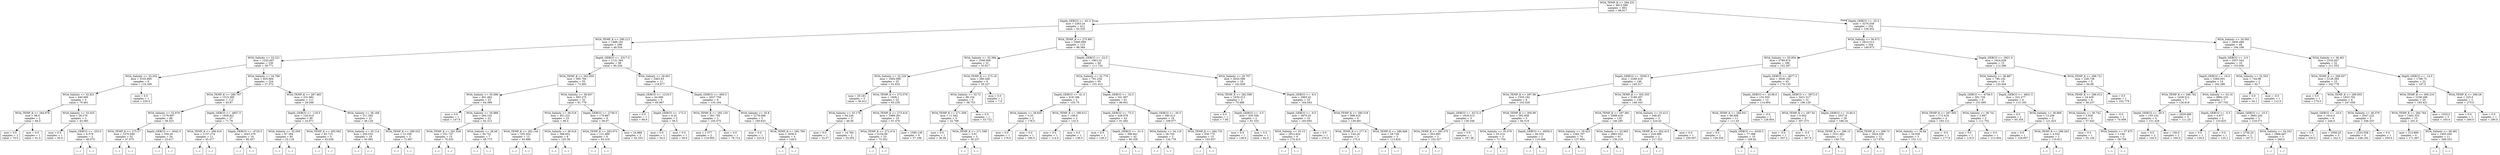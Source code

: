 digraph Tree {
node [shape=box] ;
0 [label="WOA_TEMP_K <= 294.231\nmse = 4813.596\nsamples = 663\nvalue = 98.917"] ;
1 [label="Depth_GEBCO <= -81.5\nmse = 2263.24\nsamples = 411\nvalue = 62.535"] ;
0 -> 1 [labeldistance=2.5, labelangle=45, headlabel="True"] ;
2 [label="WOA_TEMP_K <= 290.213\nmse = 1488.192\nsamples = 296\nvalue = 48.534"] ;
1 -> 2 ;
3 [label="WOA_Salinity <= 33.221\nmse = 1232.607\nsamples = 230\nvalue = 39.771"] ;
2 -> 3 ;
4 [label="WOA_Salinity <= 33.202\nmse = 5102.895\nsamples = 6\nvalue = 110.346"] ;
3 -> 4 ;
5 [label="WOA_Salinity <= 32.821\nmse = 440.695\nsamples = 5\nvalue = 70.461"] ;
4 -> 5 ;
6 [label="WOA_TEMP_K <= 284.876\nmse = 98.0\nsamples = 2\nvalue = 84.0"] ;
5 -> 6 ;
7 [label="mse = 0.0\nsamples = 1\nvalue = 70.0"] ;
6 -> 7 ;
8 [label="mse = 0.0\nsamples = 1\nvalue = 91.0"] ;
6 -> 8 ;
9 [label="WOA_Salinity <= 33.025\nmse = 26.276\nsamples = 3\nvalue = 43.383"] ;
5 -> 9 ;
10 [label="mse = 0.0\nsamples = 1\nvalue = 50.0"] ;
9 -> 10 ;
11 [label="Depth_GEBCO <= -353.0\nmse = 6.579\nsamples = 2\nvalue = 40.075"] ;
9 -> 11 ;
12 [label="(...)"] ;
11 -> 12 ;
13 [label="(...)"] ;
11 -> 13 ;
14 [label="mse = 0.0\nsamples = 1\nvalue = 230.0"] ;
4 -> 14 ;
15 [label="WOA_Salinity <= 34.768\nmse = 925.964\nsamples = 224\nvalue = 37.372"] ;
3 -> 15 ;
16 [label="WOA_TEMP_K <= 280.767\nmse = 1515.395\nsamples = 113\nvalue = 45.87"] ;
15 -> 16 ;
17 [label="WOA_Salinity <= 33.879\nmse = 1179.897\nsamples = 86\nvalue = 38.523"] ;
16 -> 17 ;
18 [label="WOA_TEMP_K <= 275.57\nmse = 1470.049\nsamples = 52\nvalue = 47.975"] ;
17 -> 18 ;
19 [label="(...)"] ;
18 -> 19 ;
84 [label="(...)"] ;
18 -> 84 ;
109 [label="Depth_GEBCO <= -3642.5\nmse = 359.28\nsamples = 34\nvalue = 23.617"] ;
17 -> 109 ;
110 [label="(...)"] ;
109 -> 110 ;
131 [label="(...)"] ;
109 -> 131 ;
172 [label="Depth_GEBCO <= -4857.5\nmse = 1836.821\nsamples = 27\nvalue = 71.78"] ;
16 -> 172 ;
173 [label="WOA_TEMP_K <= 286.616\nmse = 1157.274\nsamples = 11\nvalue = 45.477"] ;
172 -> 173 ;
174 [label="(...)"] ;
173 -> 174 ;
189 [label="(...)"] ;
173 -> 189 ;
192 [label="Depth_GEBCO <= -4720.5\nmse = 1643.376\nsamples = 16\nvalue = 85.457"] ;
172 -> 192 ;
193 [label="(...)"] ;
192 -> 193 ;
194 [label="(...)"] ;
192 -> 194 ;
219 [label="WOA_TEMP_K <= 287.483\nmse = 231.982\nsamples = 111\nvalue = 29.296"] ;
15 -> 219 ;
220 [label="Depth_GEBCO <= -118.5\nmse = 120.019\nsamples = 90\nvalue = 24.971"] ;
219 -> 220 ;
221 [label="WOA_Salinity <= 35.059\nmse = 87.394\nsamples = 85\nvalue = 23.118"] ;
220 -> 221 ;
222 [label="(...)"] ;
221 -> 222 ;
231 [label="(...)"] ;
221 -> 231 ;
306 [label="WOA_TEMP_K <= 283.062\nmse = 65.715\nsamples = 5\nvalue = 43.638"] ;
220 -> 306 ;
307 [label="(...)"] ;
306 -> 307 ;
314 [label="(...)"] ;
306 -> 314 ;
315 [label="WOA_Salinity <= 36.169\nmse = 311.592\nsamples = 21\nvalue = 46.128"] ;
219 -> 315 ;
316 [label="WOA_Salinity <= 35.114\nmse = 205.032\nsamples = 18\nvalue = 40.992"] ;
315 -> 316 ;
317 [label="(...)"] ;
316 -> 317 ;
318 [label="(...)"] ;
316 -> 318 ;
349 [label="WOA_TEMP_K <= 289.552\nmse = 21.556\nsamples = 3\nvalue = 72.667"] ;
315 -> 349 ;
350 [label="(...)"] ;
349 -> 350 ;
353 [label="(...)"] ;
349 -> 353 ;
354 [label="Depth_GEBCO <= -2317.0\nmse = 1131.364\nsamples = 66\nvalue = 80.204"] ;
2 -> 354 ;
355 [label="WOA_TEMP_K <= 292.005\nmse = 595.794\nsamples = 55\nvalue = 73.493"] ;
354 -> 355 ;
356 [label="WOA_Salinity <= 35.096\nmse = 451.482\nsamples = 23\nvalue = 64.399"] ;
355 -> 356 ;
357 [label="mse = 0.0\nsamples = 1\nvalue = 147.9"] ;
356 -> 357 ;
358 [label="WOA_Salinity <= 35.888\nmse = 284.102\nsamples = 22\nvalue = 62.312"] ;
356 -> 358 ;
359 [label="WOA_TEMP_K <= 291.928\nmse = 251.747\nsamples = 15\nvalue = 70.435"] ;
358 -> 359 ;
360 [label="(...)"] ;
359 -> 360 ;
383 [label="(...)"] ;
359 -> 383 ;
384 [label="WOA_Salinity <= 38.48\nmse = 44.752\nsamples = 7\nvalue = 48.773"] ;
358 -> 384 ;
385 [label="(...)"] ;
384 -> 385 ;
396 [label="(...)"] ;
384 -> 396 ;
397 [label="WOA_Salinity <= 36.647\nmse = 583.275\nsamples = 32\nvalue = 81.779"] ;
355 -> 397 ;
398 [label="WOA_Salinity <= 36.518\nmse = 451.231\nsamples = 23\nvalue = 90.4"] ;
397 -> 398 ;
399 [label="WOA_TEMP_K <= 292.144\nmse = 335.354\nsamples = 15\nvalue = 83.896"] ;
398 -> 399 ;
400 [label="(...)"] ;
399 -> 400 ;
405 [label="(...)"] ;
399 -> 405 ;
428 [label="WOA_Salinity <= 36.618\nmse = 396.652\nsamples = 8\nvalue = 105.36"] ;
398 -> 428 ;
429 [label="(...)"] ;
428 -> 429 ;
430 [label="(...)"] ;
428 -> 430 ;
439 [label="Depth_GEBCO <= -2736.5\nmse = 179.887\nsamples = 9\nvalue = 58.07"] ;
397 -> 439 ;
440 [label="WOA_TEMP_K <= 293.973\nmse = 121.488\nsamples = 6\nvalue = 63.316"] ;
439 -> 440 ;
441 [label="(...)"] ;
440 -> 441 ;
446 [label="(...)"] ;
440 -> 446 ;
447 [label="mse = 24.889\nsamples = 3\nvalue = 42.333"] ;
439 -> 447 ;
448 [label="WOA_Salinity <= 26.601\nmse = 2463.63\nsamples = 11\nvalue = 118.677"] ;
354 -> 448 ;
449 [label="Depth_GEBCO <= -1219.5\nmse = 44.069\nsamples = 3\nvalue = 60.967"] ;
448 -> 449 ;
450 [label="mse = 0.0\nsamples = 1\nvalue = 69.9"] ;
449 -> 450 ;
451 [label="Depth_GEBCO <= -172.5\nmse = 6.25\nsamples = 2\nvalue = 56.5"] ;
449 -> 451 ;
452 [label="mse = 0.0\nsamples = 1\nvalue = 54.0"] ;
451 -> 452 ;
453 [label="mse = 0.0\nsamples = 1\nvalue = 59.0"] ;
451 -> 453 ;
454 [label="Depth_GEBCO <= -600.5\nmse = 2027.759\nsamples = 8\nvalue = 133.104"] ;
448 -> 454 ;
455 [label="WOA_TEMP_K <= 292.135\nmse = 361.792\nsamples = 3\nvalue = 105.575"] ;
454 -> 455 ;
456 [label="mse = 1.577\nsamples = 2\nvalue = 119.005"] ;
455 -> 456 ;
457 [label="mse = 0.0\nsamples = 1\nvalue = 78.714"] ;
455 -> 457 ;
458 [label="WOA_Salinity <= 35.8\nmse = 2178.006\nsamples = 5\nvalue = 160.633"] ;
454 -> 458 ;
459 [label="mse = 0.0\nsamples = 1\nvalue = 223.8"] ;
458 -> 459 ;
460 [label="WOA_TEMP_K <= 292.769\nmse = 1656.0\nsamples = 4\nvalue = 148.0"] ;
458 -> 460 ;
461 [label="(...)"] ;
460 -> 461 ;
462 [label="(...)"] ;
460 -> 462 ;
465 [label="WOA_TEMP_K <= 275.891\nmse = 2460.668\nsamples = 115\nvalue = 98.384"] ;
1 -> 465 ;
466 [label="WOA_Salinity <= 33.366\nmse = 1548.008\nsamples = 31\nvalue = 53.917"] ;
465 -> 466 ;
467 [label="WOA_Salinity <= 32.229\nmse = 1694.099\nsamples = 25\nvalue = 61.632"] ;
466 -> 467 ;
468 [label="mse = 29.181\nsamples = 3\nvalue = 36.412"] ;
467 -> 468 ;
469 [label="WOA_TEMP_K <= 272.078\nmse = 1828.1\nsamples = 22\nvalue = 65.235"] ;
467 -> 469 ;
470 [label="WOA_Salinity <= 33.178\nmse = 94.226\nsamples = 3\nvalue = 46.56"] ;
469 -> 470 ;
471 [label="mse = 0.0\nsamples = 1\nvalue = 33.57"] ;
470 -> 471 ;
472 [label="mse = 14.784\nsamples = 2\nvalue = 53.055"] ;
470 -> 472 ;
473 [label="WOA_TEMP_K <= 273.418\nmse = 1989.291\nsamples = 19\nvalue = 67.476"] ;
469 -> 473 ;
474 [label="WOA_TEMP_K <= 272.474\nmse = 2154.69\nsamples = 10\nvalue = 75.552"] ;
473 -> 474 ;
475 [label="(...)"] ;
474 -> 475 ;
476 [label="(...)"] ;
474 -> 476 ;
479 [label="mse = 1590.139\nsamples = 9\nvalue = 57.198"] ;
473 -> 479 ;
480 [label="WOA_TEMP_K <= 273.18\nmse = 280.446\nsamples = 6\nvalue = 29.227"] ;
466 -> 480 ;
481 [label="WOA_Salinity <= 33.72\nmse = 98.154\nsamples = 5\nvalue = 38.753"] ;
480 -> 481 ;
482 [label="WOA_TEMP_K <= 271.508\nmse = 11.942\nsamples = 4\nvalue = 32.766"] ;
481 -> 482 ;
483 [label="mse = 0.0\nsamples = 1\nvalue = 36.56"] ;
482 -> 483 ;
484 [label="WOA_TEMP_K <= 271.598\nmse = 3.91\nsamples = 3\nvalue = 30.237"] ;
482 -> 484 ;
485 [label="(...)"] ;
484 -> 485 ;
486 [label="(...)"] ;
484 -> 486 ;
487 [label="mse = 0.0\nsamples = 1\nvalue = 53.722"] ;
481 -> 487 ;
488 [label="mse = 0.0\nsamples = 1\nvalue = 7.0"] ;
480 -> 488 ;
489 [label="Depth_GEBCO <= -22.5\nmse = 1963.32\nsamples = 84\nvalue = 111.724"] ;
465 -> 489 ;
490 [label="WOA_Salinity <= 32.779\nmse = 791.234\nsamples = 65\nvalue = 101.412"] ;
489 -> 490 ;
491 [label="Depth_GEBCO <= -41.0\nmse = 618.188\nsamples = 4\nvalue = 155.75"] ;
490 -> 491 ;
492 [label="WOA_Salinity <= 28.835\nmse = 0.25\nsamples = 2\nvalue = 179.5"] ;
491 -> 492 ;
493 [label="mse = 0.0\nsamples = 1\nvalue = 179.0"] ;
492 -> 493 ;
494 [label="mse = 0.0\nsamples = 1\nvalue = 180.0"] ;
492 -> 494 ;
495 [label="WOA_TEMP_K <= 290.612\nmse = 108.0\nsamples = 2\nvalue = 132.0"] ;
491 -> 495 ;
496 [label="mse = 0.0\nsamples = 1\nvalue = 114.0"] ;
495 -> 496 ;
497 [label="mse = 0.0\nsamples = 1\nvalue = 138.0"] ;
495 -> 497 ;
498 [label="Depth_GEBCO <= -32.5\nmse = 541.907\nsamples = 61\nvalue = 96.931"] ;
490 -> 498 ;
499 [label="Depth_GEBCO <= -73.5\nmse = 428.978\nsamples = 43\nvalue = 91.492"] ;
498 -> 499 ;
500 [label="mse = 0.0\nsamples = 1\nvalue = 129.3"] ;
499 -> 500 ;
501 [label="Depth_GEBCO <= -51.0\nmse = 396.841\nsamples = 42\nvalue = 90.328"] ;
499 -> 501 ;
502 [label="(...)"] ;
501 -> 502 ;
509 [label="(...)"] ;
501 -> 509 ;
556 [label="Depth_GEBCO <= -30.5\nmse = 580.513\nsamples = 18\nvalue = 109.077"] ;
498 -> 556 ;
557 [label="WOA_Salinity <= 34.119\nmse = 36.704\nsamples = 3\nvalue = 134.776"] ;
556 -> 557 ;
558 [label="(...)"] ;
557 -> 558 ;
559 [label="(...)"] ;
557 -> 559 ;
562 [label="WOA_TEMP_K <= 284.733\nmse = 530.775\nsamples = 15\nvalue = 103.937"] ;
556 -> 562 ;
563 [label="(...)"] ;
562 -> 563 ;
566 [label="(...)"] ;
562 -> 566 ;
585 [label="WOA_Salinity <= 29.707\nmse = 4203.586\nsamples = 19\nvalue = 142.659"] ;
489 -> 585 ;
586 [label="WOA_TEMP_K <= 282.598\nmse = 1630.313\nsamples = 3\nvalue = 70.488"] ;
585 -> 586 ;
587 [label="mse = 0.0\nsamples = 1\nvalue = 7.95"] ;
586 -> 587 ;
588 [label="Depth_GEBCO <= -3.5\nmse = 435.556\nsamples = 2\nvalue = 91.333"] ;
586 -> 588 ;
589 [label="mse = 0.0\nsamples = 1\nvalue = 138.0"] ;
588 -> 589 ;
590 [label="mse = 0.0\nsamples = 1\nvalue = 82.0"] ;
588 -> 590 ;
591 [label="Depth_GEBCO <= -6.5\nmse = 2965.42\nsamples = 16\nvalue = 164.043"] ;
585 -> 591 ;
592 [label="Depth_GEBCO <= -9.5\nmse = 3670.25\nsamples = 10\nvalue = 183.693"] ;
591 -> 592 ;
593 [label="WOA_Salinity <= 33.15\nmse = 2912.624\nsamples = 9\nvalue = 170.415"] ;
592 -> 593 ;
594 [label="(...)"] ;
593 -> 594 ;
603 [label="(...)"] ;
593 -> 603 ;
610 [label="mse = 0.0\nsamples = 1\nvalue = 270.0"] ;
592 -> 610 ;
611 [label="WOA_TEMP_K <= 280.518\nmse = 998.416\nsamples = 6\nvalue = 139.481"] ;
591 -> 611 ;
612 [label="WOA_TEMP_K <= 277.8\nmse = 144.24\nsamples = 3\nvalue = 175.4"] ;
611 -> 612 ;
613 [label="(...)"] ;
612 -> 613 ;
614 [label="(...)"] ;
612 -> 614 ;
617 [label="WOA_TEMP_K <= 286.848\nmse = 28.728\nsamples = 3\nvalue = 113.824"] ;
611 -> 617 ;
618 [label="(...)"] ;
617 -> 618 ;
619 [label="(...)"] ;
617 -> 619 ;
622 [label="Depth_GEBCO <= -25.5\nmse = 3276.559\nsamples = 252\nvalue = 158.452"] ;
0 -> 622 [labeldistance=2.5, labelangle=-45, headlabel="False"] ;
623 [label="WOA_Salinity <= 36.672\nmse = 2815.013\nsamples = 204\nvalue = 148.973"] ;
622 -> 623 ;
624 [label="WOA_Salinity <= 35.954\nmse = 2789.874\nsamples = 189\nvalue = 152.297"] ;
623 -> 624 ;
625 [label="Depth_GEBCO <= -5556.5\nmse = 2268.419\nsamples = 146\nvalue = 145.317"] ;
624 -> 625 ;
626 [label="WOA_TEMP_K <= 297.96\nmse = 1535.192\nsamples = 8\nvalue = 103.029"] ;
625 -> 626 ;
627 [label="Depth_GEBCO <= -6172.5\nmse = 1918.513\nsamples = 3\nvalue = 136.348"] ;
626 -> 627 ;
628 [label="WOA_TEMP_K <= 295.375\nmse = 303.893\nsamples = 2\nvalue = 102.327"] ;
627 -> 628 ;
629 [label="(...)"] ;
628 -> 629 ;
630 [label="(...)"] ;
628 -> 630 ;
631 [label="mse = 0.0\nsamples = 1\nvalue = 187.38"] ;
627 -> 631 ;
632 [label="WOA_TEMP_K <= 300.99\nmse = 362.858\nsamples = 5\nvalue = 84.519"] ;
626 -> 632 ;
633 [label="WOA_Salinity <= 35.079\nmse = 25.214\nsamples = 3\nvalue = 71.754"] ;
632 -> 633 ;
634 [label="(...)"] ;
633 -> 634 ;
635 [label="(...)"] ;
633 -> 635 ;
636 [label="Depth_GEBCO <= -6054.5\nmse = 60.553\nsamples = 2\nvalue = 110.048"] ;
632 -> 636 ;
637 [label="(...)"] ;
636 -> 637 ;
638 [label="(...)"] ;
636 -> 638 ;
639 [label="WOA_TEMP_K <= 302.355\nmse = 2189.307\nsamples = 138\nvalue = 148.163"] ;
625 -> 639 ;
640 [label="WOA_TEMP_K <= 297.981\nmse = 2089.419\nsamples = 135\nvalue = 146.295"] ;
639 -> 640 ;
641 [label="WOA_Salinity <= 35.023\nmse = 1264.767\nsamples = 74\nvalue = 137.904"] ;
640 -> 641 ;
642 [label="(...)"] ;
641 -> 642 ;
715 [label="(...)"] ;
641 -> 715 ;
762 [label="WOA_Salinity <= 33.903\nmse = 2883.052\nsamples = 61\nvalue = 156.219"] ;
640 -> 762 ;
763 [label="(...)"] ;
762 -> 763 ;
788 [label="(...)"] ;
762 -> 788 ;
871 [label="WOA_Salinity <= 33.413\nmse = 348.83\nsamples = 3\nvalue = 224.02"] ;
639 -> 871 ;
872 [label="WOA_TEMP_K <= 302.415\nmse = 224.998\nsamples = 2\nvalue = 217.523"] ;
871 -> 872 ;
873 [label="(...)"] ;
872 -> 873 ;
874 [label="(...)"] ;
872 -> 874 ;
875 [label="mse = 0.0\nsamples = 1\nvalue = 250.007"] ;
871 -> 875 ;
876 [label="Depth_GEBCO <= -4077.5\nmse = 3836.182\nsamples = 43\nvalue = 176.135"] ;
624 -> 876 ;
877 [label="Depth_GEBCO <= -4158.0\nmse = 132.555\nsamples = 12\nvalue = 114.904"] ;
876 -> 877 ;
878 [label="WOA_TEMP_K <= 294.931\nmse = 98.806\nsamples = 11\nvalue = 111.43"] ;
877 -> 878 ;
879 [label="mse = 0.0\nsamples = 1\nvalue = 129.554"] ;
878 -> 879 ;
880 [label="Depth_GEBCO <= -4330.5\nmse = 77.388\nsamples = 10\nvalue = 109.92"] ;
878 -> 880 ;
881 [label="(...)"] ;
880 -> 881 ;
894 [label="(...)"] ;
880 -> 894 ;
895 [label="mse = -0.0\nsamples = 1\nvalue = 129.954"] ;
877 -> 895 ;
896 [label="Depth_GEBCO <= -3872.0\nmse = 3421.517\nsamples = 31\nvalue = 196.129"] ;
876 -> 896 ;
897 [label="WOA_TEMP_K <= 297.54\nmse = 0.092\nsamples = 2\nvalue = 307.375"] ;
896 -> 897 ;
898 [label="mse = -0.0\nsamples = 1\nvalue = 307.2"] ;
897 -> 898 ;
899 [label="mse = -0.0\nsamples = 1\nvalue = 307.9"] ;
897 -> 899 ;
900 [label="Depth_GEBCO <= -3146.0\nmse = 2527.8\nsamples = 29\nvalue = 186.24"] ;
896 -> 900 ;
901 [label="WOA_TEMP_K <= 296.15\nmse = 1521.662\nsamples = 17\nvalue = 158.732"] ;
900 -> 901 ;
902 [label="(...)"] ;
901 -> 902 ;
907 [label="(...)"] ;
901 -> 907 ;
924 [label="WOA_TEMP_K <= 298.73\nmse = 1824.558\nsamples = 12\nvalue = 217.678"] ;
900 -> 924 ;
925 [label="(...)"] ;
924 -> 925 ;
932 [label="(...)"] ;
924 -> 932 ;
937 [label="Depth_GEBCO <= -3921.0\nmse = 1624.628\nsamples = 15\nvalue = 112.286"] ;
623 -> 937 ;
938 [label="WOA_Salinity <= 36.887\nmse = 790.102\nsamples = 10\nvalue = 133.444"] ;
937 -> 938 ;
939 [label="Depth_GEBCO <= -4758.5\nmse = 591.726\nsamples = 6\nvalue = 151.695"] ;
938 -> 939 ;
940 [label="WOA_TEMP_K <= 297.003\nmse = 172.418\nsamples = 4\nvalue = 163.121"] ;
939 -> 940 ;
941 [label="WOA_Salinity <= 36.84\nmse = 18.939\nsamples = 3\nvalue = 152.112"] ;
940 -> 941 ;
942 [label="(...)"] ;
941 -> 942 ;
943 [label="(...)"] ;
941 -> 943 ;
946 [label="mse = -0.0\nsamples = 1\nvalue = 177.8"] ;
940 -> 946 ;
947 [label="WOA_Salinity <= 36.741\nmse = 2.897\nsamples = 2\nvalue = 111.702"] ;
939 -> 947 ;
948 [label="mse = 0.0\nsamples = 1\nvalue = 110.0"] ;
947 -> 948 ;
949 [label="mse = 0.0\nsamples = 1\nvalue = 113.404"] ;
947 -> 949 ;
950 [label="Depth_GEBCO <= -4831.5\nmse = 322.277\nsamples = 4\nvalue = 115.193"] ;
938 -> 950 ;
951 [label="mse = 0.0\nsamples = 1\nvalue = 65.354"] ;
950 -> 951 ;
952 [label="WOA_Salinity <= 36.969\nmse = 13.259\nsamples = 3\nvalue = 121.423"] ;
950 -> 952 ;
953 [label="mse = 0.0\nsamples = 1\nvalue = 126.857"] ;
952 -> 953 ;
954 [label="WOA_TEMP_K <= 298.263\nmse = 4.553\nsamples = 2\nvalue = 119.611"] ;
952 -> 954 ;
955 [label="(...)"] ;
954 -> 955 ;
956 [label="(...)"] ;
954 -> 956 ;
957 [label="WOA_TEMP_K <= 296.721\nmse = 228.738\nsamples = 5\nvalue = 64.68"] ;
937 -> 957 ;
958 [label="WOA_TEMP_K <= 296.012\nmse = 24.429\nsamples = 4\nvalue = 59.237"] ;
957 -> 958 ;
959 [label="WOA_Salinity <= 36.742\nmse = 5.939\nsamples = 3\nvalue = 57.442"] ;
958 -> 959 ;
960 [label="mse = 0.0\nsamples = 1\nvalue = 55.126"] ;
959 -> 960 ;
961 [label="WOA_Salinity <= 37.475\nmse = 1.149\nsamples = 2\nvalue = 59.758"] ;
959 -> 961 ;
962 [label="(...)"] ;
961 -> 962 ;
963 [label="(...)"] ;
961 -> 963 ;
964 [label="mse = -0.0\nsamples = 1\nvalue = 70.009"] ;
958 -> 964 ;
965 [label="mse = 0.0\nsamples = 1\nvalue = 102.779"] ;
957 -> 965 ;
966 [label="WOA_Salinity <= 34.583\nmse = 3400.499\nsamples = 48\nvalue = 194.198"] ;
622 -> 966 ;
967 [label="Depth_GEBCO <= -3.0\nmse = 3557.542\nsamples = 16\nvalue = 153.936"] ;
966 -> 967 ;
968 [label="Depth_GEBCO <= -16.0\nmse = 3360.001\nsamples = 14\nvalue = 162.286"] ;
967 -> 968 ;
969 [label="WOA_TEMP_K <= 298.762\nmse = 1428.512\nsamples = 7\nvalue = 136.818"] ;
968 -> 969 ;
970 [label="Depth_GEBCO <= -20.5\nmse = 155.102\nsamples = 4\nvalue = 151.429"] ;
969 -> 970 ;
971 [label="mse = 0.0\nsamples = 2\nvalue = 140.0"] ;
970 -> 971 ;
972 [label="mse = 100.0\nsamples = 2\nvalue = 160.0"] ;
970 -> 972 ;
973 [label="mse = 2629.688\nsamples = 3\nvalue = 111.25"] ;
969 -> 973 ;
974 [label="WOA_Salinity <= 33.16\nmse = 3994.233\nsamples = 7\nvalue = 187.755"] ;
968 -> 974 ;
975 [label="Depth_GEBCO <= -5.5\nmse = 4.877\nsamples = 2\nvalue = 133.825"] ;
974 -> 975 ;
976 [label="mse = 0.0\nsamples = 1\nvalue = 130.0"] ;
975 -> 976 ;
977 [label="mse = 0.0\nsamples = 1\nvalue = 135.1"] ;
975 -> 977 ;
978 [label="Depth_GEBCO <= -10.5\nmse = 3662.245\nsamples = 5\nvalue = 218.571"] ;
974 -> 978 ;
979 [label="mse = 2756.25\nsamples = 2\nvalue = 187.5"] ;
978 -> 979 ;
980 [label="WOA_Salinity <= 34.253\nmse = 1866.667\nsamples = 3\nvalue = 260.0"] ;
978 -> 980 ;
981 [label="(...)"] ;
980 -> 981 ;
982 [label="(...)"] ;
980 -> 982 ;
983 [label="WOA_Salinity <= 32.553\nmse = 744.98\nsamples = 2\nvalue = 92.7"] ;
967 -> 983 ;
984 [label="mse = 0.0\nsamples = 1\nvalue = 54.1"] ;
983 -> 984 ;
985 [label="mse = -0.0\nsamples = 1\nvalue = 112.0"] ;
983 -> 985 ;
986 [label="WOA_Salinity <= 36.401\nmse = 2332.937\nsamples = 32\nvalue = 211.552"] ;
966 -> 986 ;
987 [label="WOA_TEMP_K <= 298.057\nmse = 2128.395\nsamples = 10\nvalue = 242.778"] ;
986 -> 987 ;
988 [label="mse = 0.0\nsamples = 1\nvalue = 170.0"] ;
987 -> 988 ;
989 [label="WOA_TEMP_K <= 299.655\nmse = 1923.702\nsamples = 9\nvalue = 247.059"] ;
987 -> 989 ;
990 [label="Depth_GEBCO <= -10.0\nmse = 1614.0\nsamples = 4\nvalue = 244.0"] ;
989 -> 990 ;
991 [label="mse = 0.0\nsamples = 1\nvalue = 250.0"] ;
990 -> 991 ;
992 [label="mse = 2006.25\nsamples = 3\nvalue = 242.5"] ;
990 -> 992 ;
993 [label="WOA_Salinity <= 36.379\nmse = 2047.222\nsamples = 5\nvalue = 248.333"] ;
989 -> 993 ;
994 [label="mse = 2233.058\nsamples = 4\nvalue = 248.182"] ;
993 -> 994 ;
995 [label="mse = 0.0\nsamples = 1\nvalue = 250.0"] ;
993 -> 995 ;
996 [label="Depth_GEBCO <= -14.5\nmse = 1788.75\nsamples = 22\nvalue = 197.5"] ;
986 -> 996 ;
997 [label="WOA_TEMP_K <= 300.216\nmse = 1538.296\nsamples = 20\nvalue = 193.421"] ;
996 -> 997 ;
998 [label="WOA_TEMP_K <= 294.764\nmse = 1402.333\nsamples = 15\nvalue = 201.0"] ;
997 -> 998 ;
999 [label="mse = 313.889\nsamples = 4\nvalue = 171.667"] ;
998 -> 999 ;
1000 [label="WOA_Salinity <= 36.481\nmse = 1405.556\nsamples = 11\nvalue = 208.333"] ;
998 -> 1000 ;
1001 [label="(...)"] ;
1000 -> 1001 ;
1004 [label="(...)"] ;
1000 -> 1004 ;
1007 [label="mse = 1025.0\nsamples = 5\nvalue = 165.0"] ;
997 -> 1007 ;
1008 [label="WOA_TEMP_K <= 299.28\nmse = 225.0\nsamples = 2\nvalue = 275.0"] ;
996 -> 1008 ;
1009 [label="mse = 0.0\nsamples = 1\nvalue = 260.0"] ;
1008 -> 1009 ;
1010 [label="mse = 0.0\nsamples = 1\nvalue = 290.0"] ;
1008 -> 1010 ;
}
